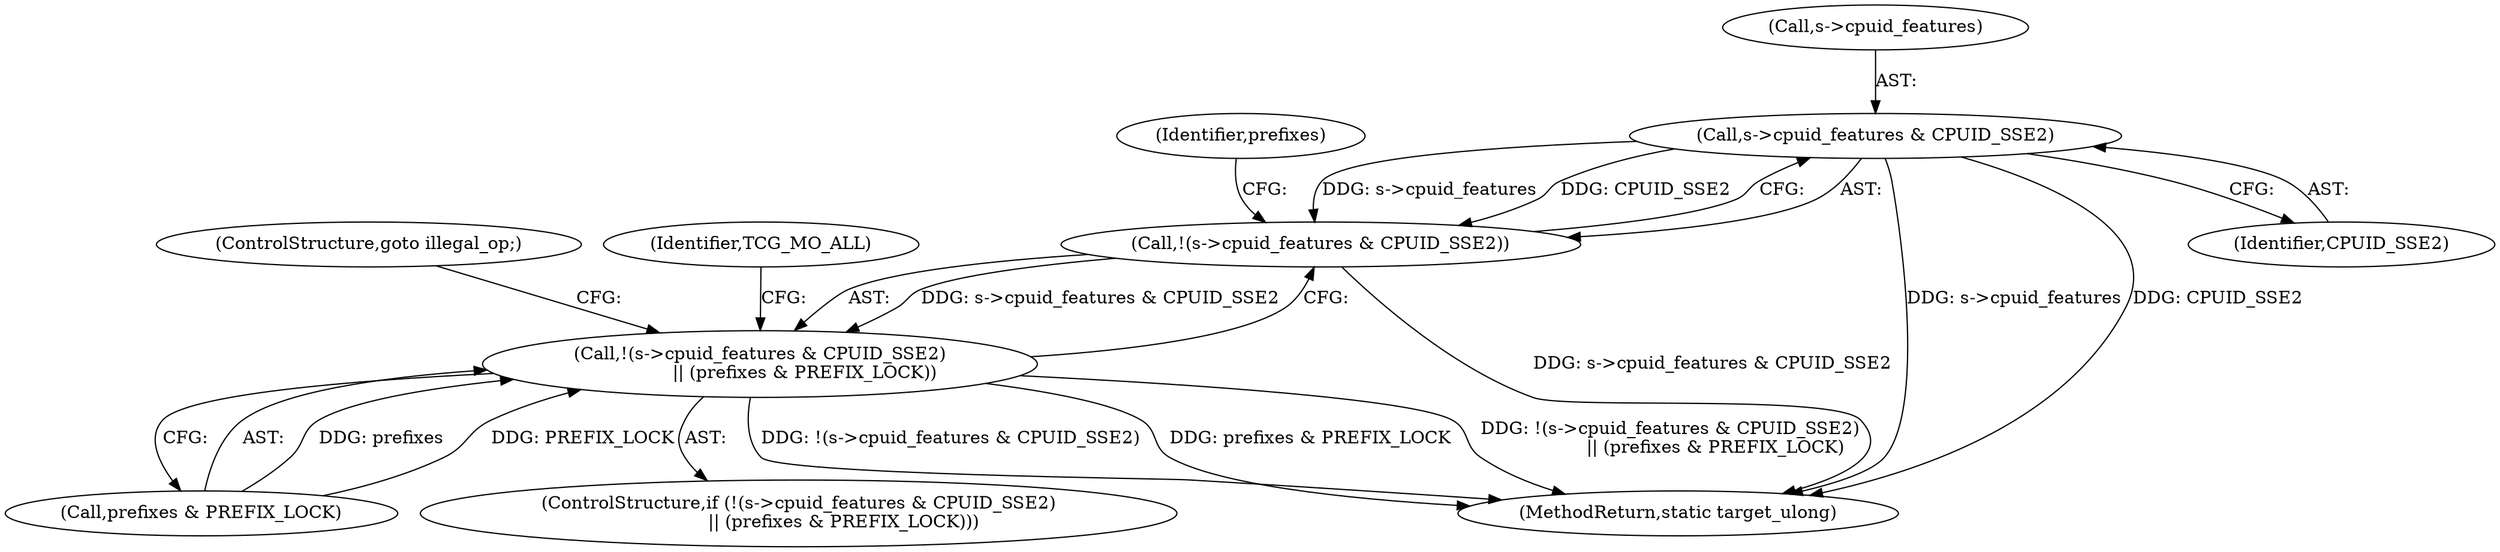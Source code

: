 digraph "0_qemu_30663fd26c0307e414622c7a8607fbc04f92ec14@pointer" {
"1011644" [label="(Call,s->cpuid_features & CPUID_SSE2)"];
"1011643" [label="(Call,!(s->cpuid_features & CPUID_SSE2))"];
"1011642" [label="(Call,!(s->cpuid_features & CPUID_SSE2)\n                || (prefixes & PREFIX_LOCK))"];
"1011643" [label="(Call,!(s->cpuid_features & CPUID_SSE2))"];
"1011644" [label="(Call,s->cpuid_features & CPUID_SSE2)"];
"1011840" [label="(MethodReturn,static target_ulong)"];
"1011642" [label="(Call,!(s->cpuid_features & CPUID_SSE2)\n                || (prefixes & PREFIX_LOCK))"];
"1011653" [label="(ControlStructure,goto illegal_op;)"];
"1011645" [label="(Call,s->cpuid_features)"];
"1011650" [label="(Identifier,prefixes)"];
"1011649" [label="(Call,prefixes & PREFIX_LOCK)"];
"1011656" [label="(Identifier,TCG_MO_ALL)"];
"1011648" [label="(Identifier,CPUID_SSE2)"];
"1011641" [label="(ControlStructure,if (!(s->cpuid_features & CPUID_SSE2)\n                || (prefixes & PREFIX_LOCK)))"];
"1011644" -> "1011643"  [label="AST: "];
"1011644" -> "1011648"  [label="CFG: "];
"1011645" -> "1011644"  [label="AST: "];
"1011648" -> "1011644"  [label="AST: "];
"1011643" -> "1011644"  [label="CFG: "];
"1011644" -> "1011840"  [label="DDG: s->cpuid_features"];
"1011644" -> "1011840"  [label="DDG: CPUID_SSE2"];
"1011644" -> "1011643"  [label="DDG: s->cpuid_features"];
"1011644" -> "1011643"  [label="DDG: CPUID_SSE2"];
"1011643" -> "1011642"  [label="AST: "];
"1011650" -> "1011643"  [label="CFG: "];
"1011642" -> "1011643"  [label="CFG: "];
"1011643" -> "1011840"  [label="DDG: s->cpuid_features & CPUID_SSE2"];
"1011643" -> "1011642"  [label="DDG: s->cpuid_features & CPUID_SSE2"];
"1011642" -> "1011641"  [label="AST: "];
"1011642" -> "1011649"  [label="CFG: "];
"1011649" -> "1011642"  [label="AST: "];
"1011653" -> "1011642"  [label="CFG: "];
"1011656" -> "1011642"  [label="CFG: "];
"1011642" -> "1011840"  [label="DDG: !(s->cpuid_features & CPUID_SSE2)"];
"1011642" -> "1011840"  [label="DDG: prefixes & PREFIX_LOCK"];
"1011642" -> "1011840"  [label="DDG: !(s->cpuid_features & CPUID_SSE2)\n                || (prefixes & PREFIX_LOCK)"];
"1011649" -> "1011642"  [label="DDG: prefixes"];
"1011649" -> "1011642"  [label="DDG: PREFIX_LOCK"];
}
